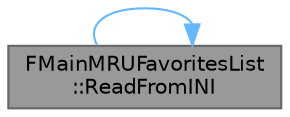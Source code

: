 digraph "FMainMRUFavoritesList::ReadFromINI"
{
 // INTERACTIVE_SVG=YES
 // LATEX_PDF_SIZE
  bgcolor="transparent";
  edge [fontname=Helvetica,fontsize=10,labelfontname=Helvetica,labelfontsize=10];
  node [fontname=Helvetica,fontsize=10,shape=box,height=0.2,width=0.4];
  rankdir="LR";
  Node1 [id="Node000001",label="FMainMRUFavoritesList\l::ReadFromINI",height=0.2,width=0.4,color="gray40", fillcolor="grey60", style="filled", fontcolor="black",tooltip="Populate MRU/Favorites list by reading saved values from the relevant INI file."];
  Node1 -> Node1 [id="edge1_Node000001_Node000001",color="steelblue1",style="solid",tooltip=" "];
}
